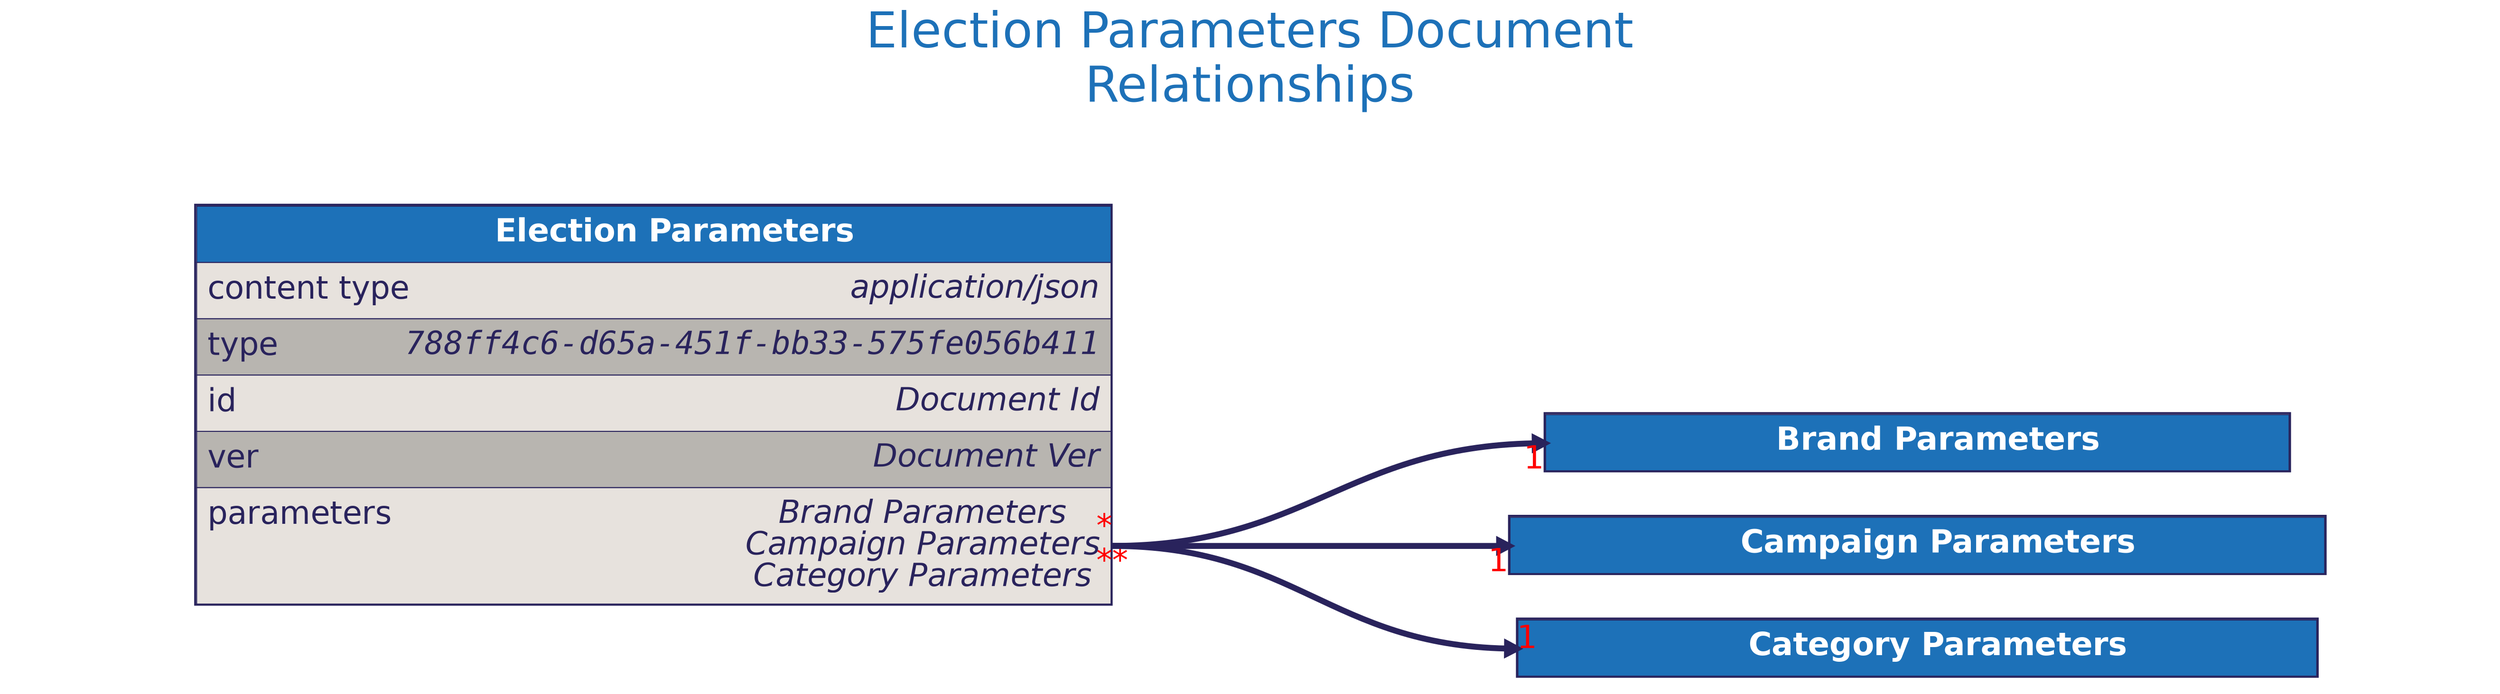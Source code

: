 digraph "Election Parameters" {
    rankdir="LR"
        graph [fontname="helvetica", fontsize="32", fontcolor="#29235c", bgcolor="white"];
        node [penwidth="0", margin="0", fontname="helvetica", fontsize="32", fontcolor="#29235c"];
        edge [fontname="helvetica", fontsize="32", fontcolor="red", color="#29235c"];

    labelloc="t"
    label="Election Parameters Document
Relationships"
    fontcolor="#1d71b8"
    fontsize=50


    "Brand Parameters" [
        id="Brand Parameters";
        label=<
            <TABLE BORDER="2" COLOR="#29235c" CELLBORDER="1" CELLSPACING="0" CELLPADDING="10">
            <TR>
                <TD PORT="title" BGCOLOR="#1d71b8" HREF="../brand_parameters/">
                    <FONT COLOR="#ffffff"><B> Brand Parameters </B></FONT>
                </TD>
            </TR>

            </TABLE>
        >
    ];


    "Campaign Parameters" [
        id="Campaign Parameters";
        label=<
            <TABLE BORDER="2" COLOR="#29235c" CELLBORDER="1" CELLSPACING="0" CELLPADDING="10">
            <TR>
                <TD PORT="title" BGCOLOR="#1d71b8" HREF="../campaign_parameters/">
                    <FONT COLOR="#ffffff"><B> Campaign Parameters </B></FONT>
                </TD>
            </TR>

            </TABLE>
        >
    ];


    "Category Parameters" [
        id="Category Parameters";
        label=<
            <TABLE BORDER="2" COLOR="#29235c" CELLBORDER="1" CELLSPACING="0" CELLPADDING="10">
            <TR>
                <TD PORT="title" BGCOLOR="#1d71b8" HREF="../category_parameters/">
                    <FONT COLOR="#ffffff"><B> Category Parameters </B></FONT>
                </TD>
            </TR>

            </TABLE>
        >
    ];


    "Election Parameters" [
        id="Election Parameters";
        label=<
            <TABLE BORDER="2" COLOR="#29235c" CELLBORDER="1" CELLSPACING="0" CELLPADDING="10">
            <TR>
                <TD PORT="title" BGCOLOR="#1d71b8" HREF="../election_parameters/">
                    <FONT COLOR="#ffffff"><B> Election Parameters </B></FONT>
                </TD>
            </TR>
            <TR>
                <TD ALIGN="LEFT" PORT="content type" BGCOLOR="#e7e2dd">
                    <TABLE CELLPADDING="0" CELLSPACING="0" BORDER="0">
                        <TR>
                            <TD ALIGN="LEFT" VALIGN="TOP" WIDTH="200"><FONT>content type</FONT></TD>
                            <TD ALIGN="RIGHT"><FONT><I>application/json</I></FONT></TD>
                        </TR>
                    </TABLE>
                </TD>
            </TR>
            <TR>
                <TD ALIGN="LEFT" PORT="type" BGCOLOR="#b8b5b0">
                    <TABLE CELLPADDING="0" CELLSPACING="0" BORDER="0">
                        <TR>
                            <TD ALIGN="LEFT" VALIGN="TOP" WIDTH="200"><FONT>type</FONT></TD>
                            <TD ALIGN="RIGHT"><FONT FACE="Courier"><I>788ff4c6-d65a-451f-bb33-575fe056b411</I></FONT></TD>
                        </TR>
                    </TABLE>
                </TD>
            </TR>
            <TR>
                <TD ALIGN="LEFT" PORT="id" BGCOLOR="#e7e2dd">
                    <TABLE CELLPADDING="0" CELLSPACING="0" BORDER="0">
                        <TR>
                            <TD ALIGN="LEFT" VALIGN="TOP" WIDTH="200"><FONT>id</FONT></TD>
                            <TD ALIGN="RIGHT"><FONT><I>Document Id</I></FONT></TD>
                        </TR>
                    </TABLE>
                </TD>
            </TR>
            <TR>
                <TD ALIGN="LEFT" PORT="ver" BGCOLOR="#b8b5b0">
                    <TABLE CELLPADDING="0" CELLSPACING="0" BORDER="0">
                        <TR>
                            <TD ALIGN="LEFT" VALIGN="TOP" WIDTH="200"><FONT>ver</FONT></TD>
                            <TD ALIGN="RIGHT"><FONT><I>Document Ver</I></FONT></TD>
                        </TR>
                    </TABLE>
                </TD>
            </TR>
            <TR>
                <TD ALIGN="LEFT" PORT="parameters" BGCOLOR="#e7e2dd">
                    <TABLE CELLPADDING="0" CELLSPACING="0" BORDER="0">
                        <TR>
                            <TD ALIGN="LEFT" VALIGN="TOP" WIDTH="200"><FONT>parameters</FONT></TD>
                            <TD ALIGN="RIGHT"><FONT><I>Brand Parameters<BR />Campaign Parameters<BR />Category Parameters</I></FONT></TD>
                        </TR>
                    </TABLE>
                </TD>
            </TR>

            </TABLE>
        >
    ];


    "Election Parameters":"parameters":e -> "Brand Parameters":"title":w [dir=forward, penwidth=6, color="#29235c", headlabel="1", taillabel="*"]
    "Election Parameters":"parameters":e -> "Campaign Parameters":"title":w [dir=forward, penwidth=6, color="#29235c", headlabel="1", taillabel="*"]
    "Election Parameters":"parameters":e -> "Category Parameters":"title":w [dir=forward, penwidth=6, color="#29235c", headlabel="1", taillabel="*"]
}
